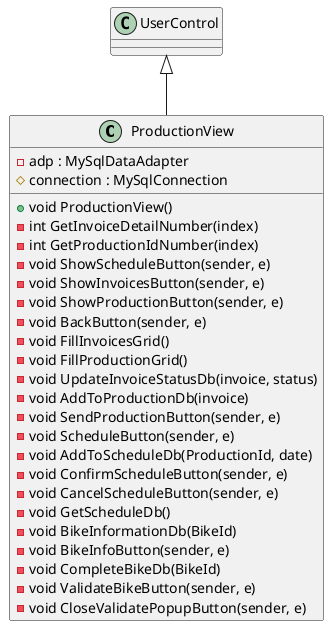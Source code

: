 @startuml
class ProductionView {
{field} -adp : MySqlDataAdapter
{field} #connection : MySqlConnection
{method} +void ProductionView()
{method} -int GetInvoiceDetailNumber(index)
{method} -int GetProductionIdNumber(index)
{method} -void ShowScheduleButton(sender, e)
{method} -void ShowInvoicesButton(sender, e)
{method} -void ShowProductionButton(sender, e)
{method} -void BackButton(sender, e)
{method} -void FillInvoicesGrid()
{method} -void FillProductionGrid()
{method} -void UpdateInvoiceStatusDb(invoice, status)
{method} -void AddToProductionDb(invoice)
{method} -void SendProductionButton(sender, e)
{method} -void ScheduleButton(sender, e)
{method} -void AddToScheduleDb(ProductionId, date)
{method} -void ConfirmScheduleButton(sender, e)
{method} -void CancelScheduleButton(sender, e)
{method} -void GetScheduleDb()
{method} -void BikeInformationDb(BikeId)
{method} -void BikeInfoButton(sender, e)
{method} -void CompleteBikeDb(BikeId)
{method} -void ValidateBikeButton(sender, e)
{method} -void CloseValidatePopupButton(sender, e)
}

UserControl <|-- ProductionView

@enduml